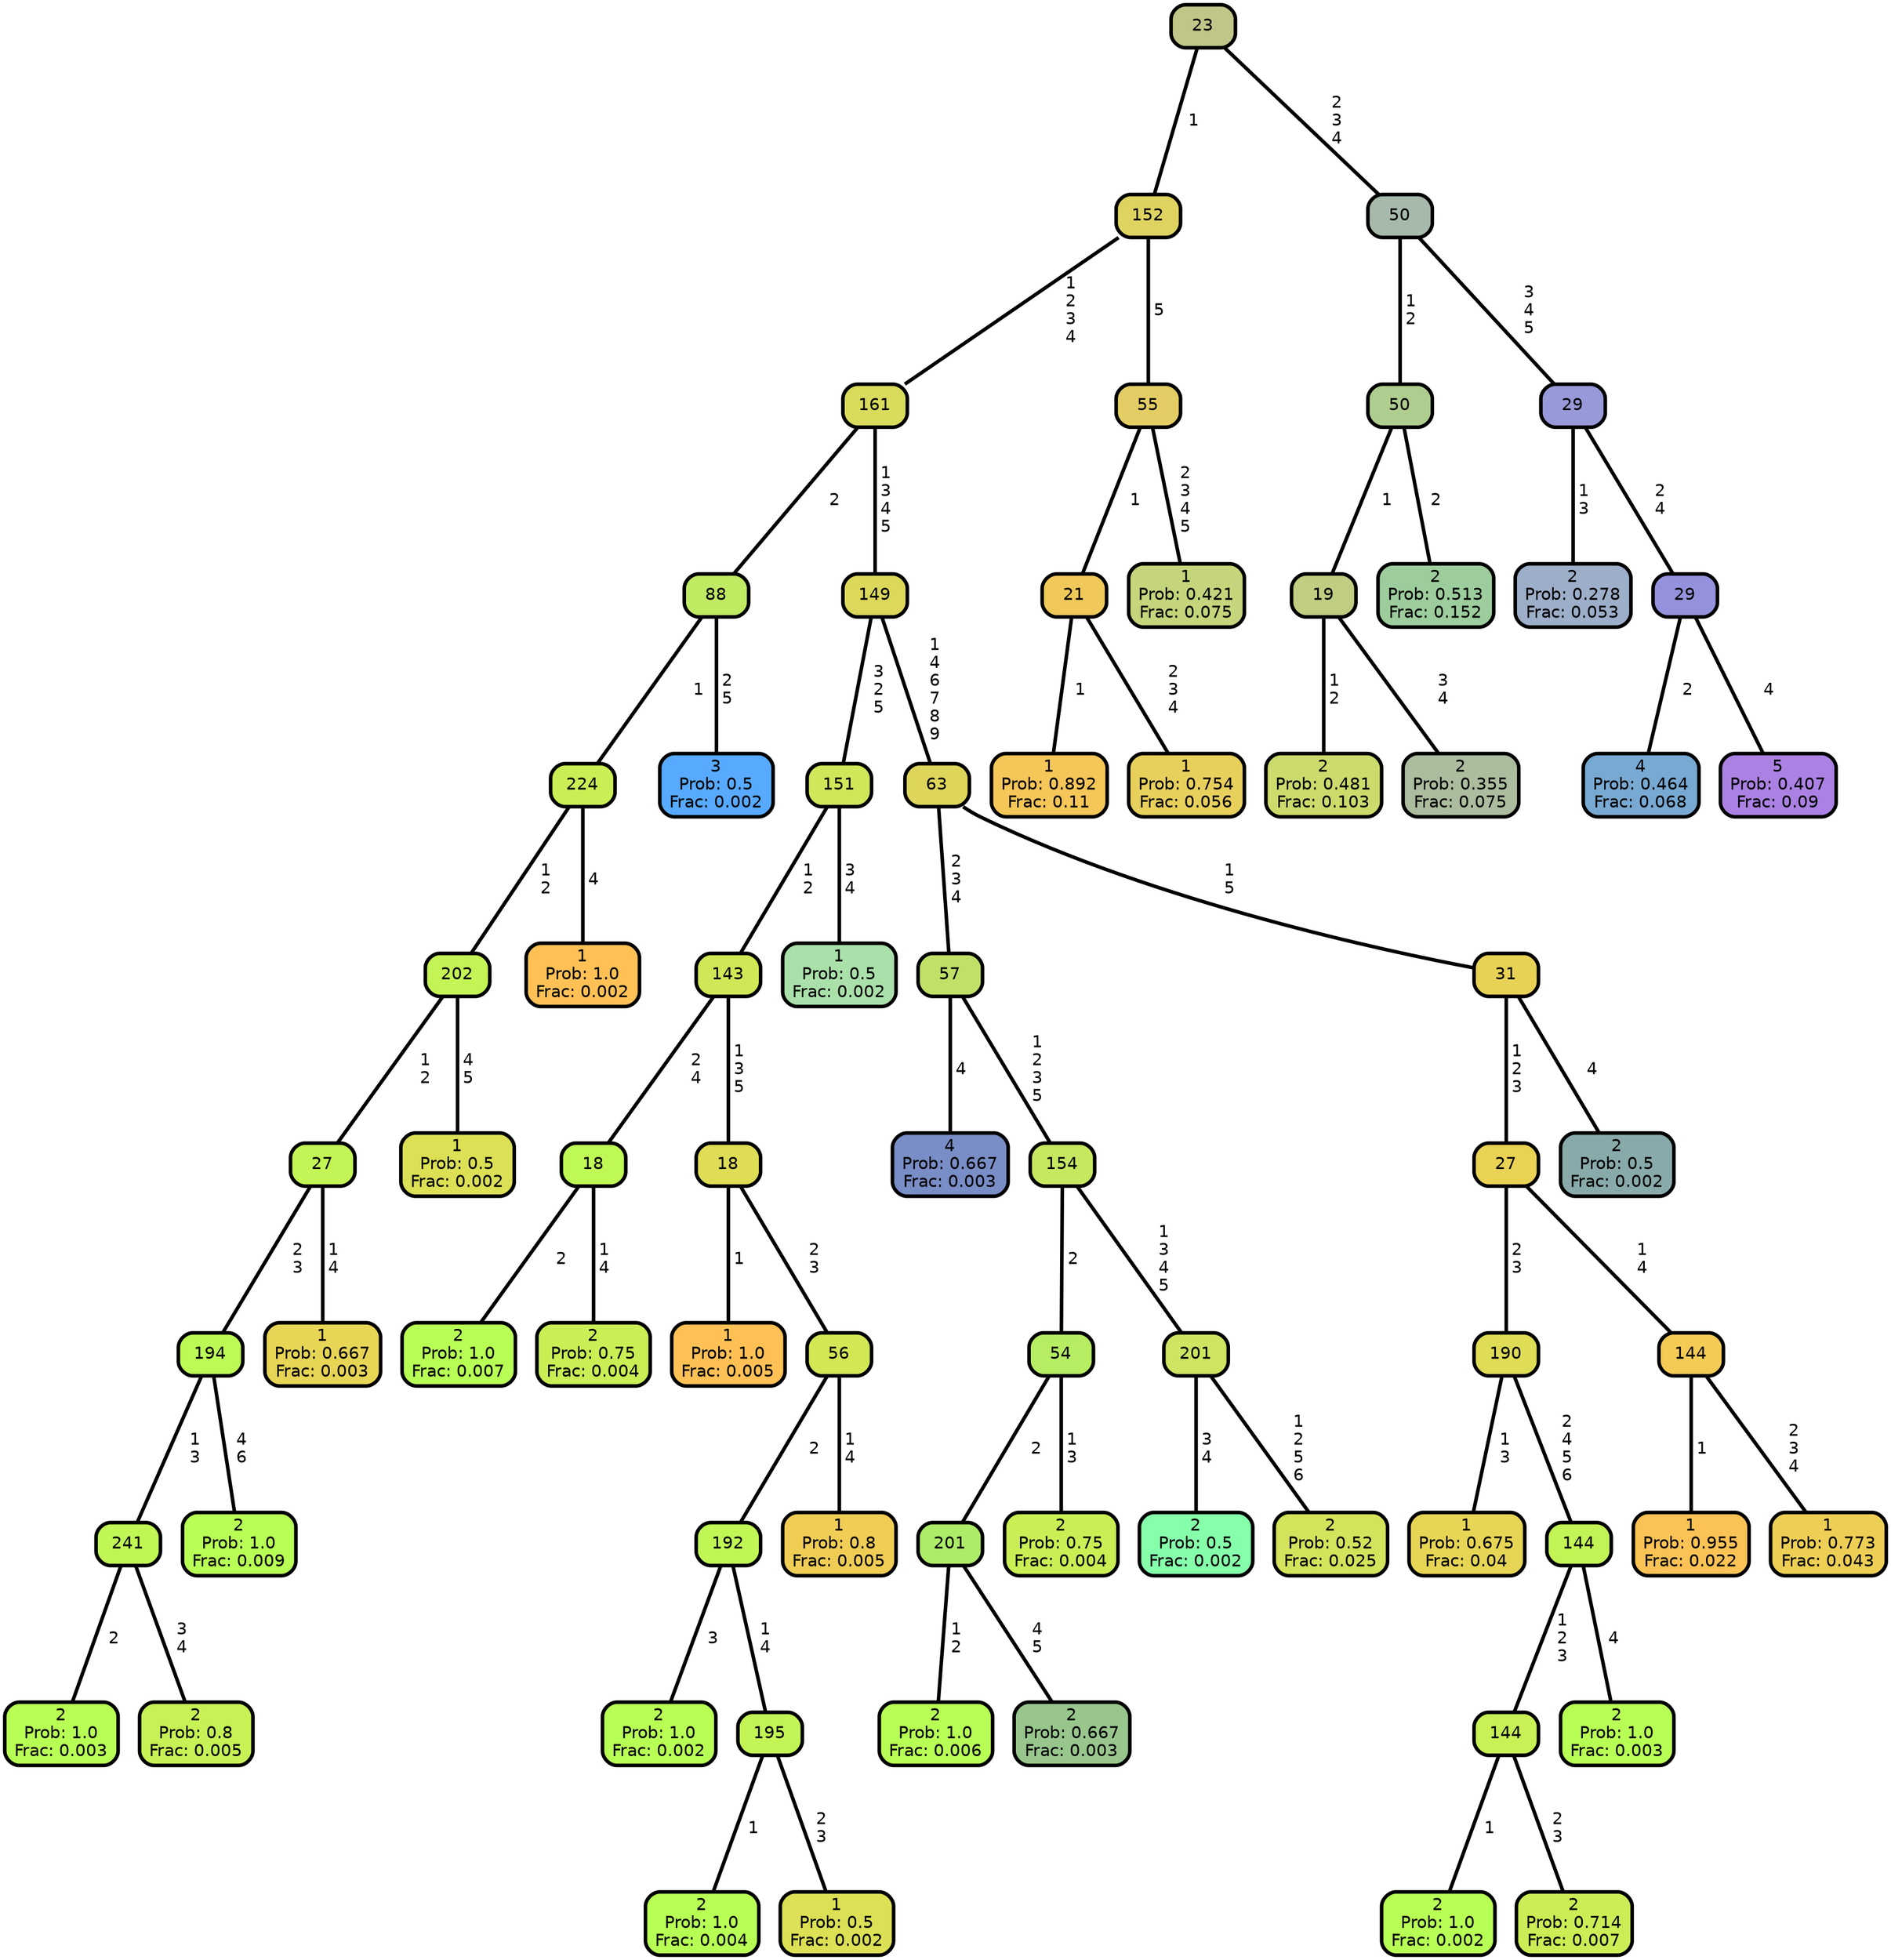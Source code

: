 graph Tree {
node [shape=box, style="filled, rounded",color="black",penwidth="3",fontcolor="black",                 fontname=helvetica] ;
graph [ranksep="0 equally", splines=straight,                 bgcolor=transparent, dpi=200] ;
edge [fontname=helvetica, color=black] ;
0 [label="2
Prob: 1.0
Frac: 0.003", fillcolor="#b8ff55"] ;
1 [label="241", fillcolor="#c0f755"] ;
2 [label="2
Prob: 0.8
Frac: 0.005", fillcolor="#c6f255"] ;
3 [label="194", fillcolor="#bcfb55"] ;
4 [label="2
Prob: 1.0
Frac: 0.009", fillcolor="#b8ff55"] ;
5 [label="27", fillcolor="#c2f555"] ;
6 [label="1
Prob: 0.667
Frac: 0.003", fillcolor="#e7d555"] ;
7 [label="202", fillcolor="#c4f355"] ;
8 [label="1
Prob: 0.5
Frac: 0.002", fillcolor="#dbe055"] ;
9 [label="224", fillcolor="#c9ef55"] ;
10 [label="1
Prob: 1.0
Frac: 0.002", fillcolor="#ffc155"] ;
11 [label="88", fillcolor="#c0ea62"] ;
12 [label="3
Prob: 0.5
Frac: 0.002", fillcolor="#57aaff"] ;
13 [label="161", fillcolor="#d8db5b"] ;
14 [label="2
Prob: 1.0
Frac: 0.007", fillcolor="#b8ff55"] ;
15 [label="18", fillcolor="#bef955"] ;
16 [label="2
Prob: 0.75
Frac: 0.004", fillcolor="#c9ef55"] ;
17 [label="143", fillcolor="#d2e755"] ;
18 [label="1
Prob: 1.0
Frac: 0.005", fillcolor="#ffc155"] ;
19 [label="18", fillcolor="#dfdc55"] ;
20 [label="2
Prob: 1.0
Frac: 0.002", fillcolor="#b8ff55"] ;
21 [label="192", fillcolor="#c0f755"] ;
22 [label="2
Prob: 1.0
Frac: 0.004", fillcolor="#b8ff55"] ;
23 [label="195", fillcolor="#c3f455"] ;
24 [label="1
Prob: 0.5
Frac: 0.002", fillcolor="#dbe055"] ;
25 [label="56", fillcolor="#d3e755"] ;
26 [label="1
Prob: 0.8
Frac: 0.005", fillcolor="#f0cd55"] ;
27 [label="151", fillcolor="#d0e75a"] ;
28 [label="1
Prob: 0.5
Frac: 0.002", fillcolor="#aae0aa"] ;
29 [label="149", fillcolor="#dcd85b"] ;
30 [label="4
Prob: 0.667
Frac: 0.003", fillcolor="#798dc6"] ;
31 [label="57", fillcolor="#c0e168"] ;
32 [label="2
Prob: 1.0
Frac: 0.006", fillcolor="#b8ff55"] ;
33 [label="201", fillcolor="#adec67"] ;
34 [label="2
Prob: 0.667
Frac: 0.003", fillcolor="#98c68d"] ;
35 [label="54", fillcolor="#b6ed62"] ;
36 [label="2
Prob: 0.75
Frac: 0.004", fillcolor="#c9ef55"] ;
37 [label="154", fillcolor="#c6e861"] ;
38 [label="2
Prob: 0.5
Frac: 0.002", fillcolor="#86ffaa"] ;
39 [label="201", fillcolor="#cde561"] ;
40 [label="2
Prob: 0.52
Frac: 0.025", fillcolor="#d3e35b"] ;
41 [label="63", fillcolor="#ded65b"] ;
42 [label="1
Prob: 0.675
Frac: 0.04", fillcolor="#e7d555"] ;
43 [label="190", fillcolor="#dfdc55"] ;
44 [label="2
Prob: 1.0
Frac: 0.002", fillcolor="#b8ff55"] ;
45 [label="144", fillcolor="#c7f155"] ;
46 [label="2
Prob: 0.714
Frac: 0.007", fillcolor="#cced55"] ;
47 [label="144", fillcolor="#c3f455"] ;
48 [label="2
Prob: 1.0
Frac: 0.003", fillcolor="#b8ff55"] ;
49 [label="27", fillcolor="#ead255"] ;
50 [label="1
Prob: 0.955
Frac: 0.022", fillcolor="#fbc355"] ;
51 [label="144", fillcolor="#f3cb55"] ;
52 [label="1
Prob: 0.773
Frac: 0.043", fillcolor="#eecf55"] ;
53 [label="31", fillcolor="#e8d256"] ;
54 [label="2
Prob: 0.5
Frac: 0.002", fillcolor="#89aaaa"] ;
55 [label="152", fillcolor="#ded360"] ;
56 [label="1
Prob: 0.892
Frac: 0.11", fillcolor="#f5c658"] ;
57 [label="21", fillcolor="#f1c95a"] ;
58 [label="1
Prob: 0.754
Frac: 0.056", fillcolor="#e8d05d"] ;
59 [label="55", fillcolor="#e3cd64"] ;
60 [label="1
Prob: 0.421
Frac: 0.075", fillcolor="#c4d57b"] ;
61 [label="23", fillcolor="#c0c588"] ;
62 [label="2
Prob: 0.481
Frac: 0.103", fillcolor="#ccdb6b"] ;
63 [label="19", fillcolor="#bfce81"] ;
64 [label="2
Prob: 0.355
Frac: 0.075", fillcolor="#acbc9e"] ;
65 [label="50", fillcolor="#afcd8e"] ;
66 [label="2
Prob: 0.513
Frac: 0.152", fillcolor="#9dcd9d"] ;
67 [label="50", fillcolor="#a6b9ab"] ;
68 [label="2
Prob: 0.278
Frac: 0.053", fillcolor="#9daec9"] ;
69 [label="29", fillcolor="#9799d8"] ;
70 [label="4
Prob: 0.464
Frac: 0.068", fillcolor="#78a9d2"] ;
71 [label="29", fillcolor="#9592dd"] ;
72 [label="5
Prob: 0.407
Frac: 0.09", fillcolor="#ab81e4"] ;
1 -- 0 [label=" 2",penwidth=3] ;
1 -- 2 [label=" 3\n 4",penwidth=3] ;
3 -- 1 [label=" 1\n 3",penwidth=3] ;
3 -- 4 [label=" 4\n 6",penwidth=3] ;
5 -- 3 [label=" 2\n 3",penwidth=3] ;
5 -- 6 [label=" 1\n 4",penwidth=3] ;
7 -- 5 [label=" 1\n 2",penwidth=3] ;
7 -- 8 [label=" 4\n 5",penwidth=3] ;
9 -- 7 [label=" 1\n 2",penwidth=3] ;
9 -- 10 [label=" 4",penwidth=3] ;
11 -- 9 [label=" 1",penwidth=3] ;
11 -- 12 [label=" 2\n 5",penwidth=3] ;
13 -- 11 [label=" 2",penwidth=3] ;
13 -- 29 [label=" 1\n 3\n 4\n 5",penwidth=3] ;
15 -- 14 [label=" 2",penwidth=3] ;
15 -- 16 [label=" 1\n 4",penwidth=3] ;
17 -- 15 [label=" 2\n 4",penwidth=3] ;
17 -- 19 [label=" 1\n 3\n 5",penwidth=3] ;
19 -- 18 [label=" 1",penwidth=3] ;
19 -- 25 [label=" 2\n 3",penwidth=3] ;
21 -- 20 [label=" 3",penwidth=3] ;
21 -- 23 [label=" 1\n 4",penwidth=3] ;
23 -- 22 [label=" 1",penwidth=3] ;
23 -- 24 [label=" 2\n 3",penwidth=3] ;
25 -- 21 [label=" 2",penwidth=3] ;
25 -- 26 [label=" 1\n 4",penwidth=3] ;
27 -- 17 [label=" 1\n 2",penwidth=3] ;
27 -- 28 [label=" 3\n 4",penwidth=3] ;
29 -- 27 [label=" 3\n 2\n 5",penwidth=3] ;
29 -- 41 [label=" 1\n 4\n 6\n 7\n 8\n 9",penwidth=3] ;
31 -- 30 [label=" 4",penwidth=3] ;
31 -- 37 [label=" 1\n 2\n 3\n 5",penwidth=3] ;
33 -- 32 [label=" 1\n 2",penwidth=3] ;
33 -- 34 [label=" 4\n 5",penwidth=3] ;
35 -- 33 [label=" 2",penwidth=3] ;
35 -- 36 [label=" 1\n 3",penwidth=3] ;
37 -- 35 [label=" 2",penwidth=3] ;
37 -- 39 [label=" 1\n 3\n 4\n 5",penwidth=3] ;
39 -- 38 [label=" 3\n 4",penwidth=3] ;
39 -- 40 [label=" 1\n 2\n 5\n 6",penwidth=3] ;
41 -- 31 [label=" 2\n 3\n 4",penwidth=3] ;
41 -- 53 [label=" 1\n 5",penwidth=3] ;
43 -- 42 [label=" 1\n 3",penwidth=3] ;
43 -- 47 [label=" 2\n 4\n 5\n 6",penwidth=3] ;
45 -- 44 [label=" 1",penwidth=3] ;
45 -- 46 [label=" 2\n 3",penwidth=3] ;
47 -- 45 [label=" 1\n 2\n 3",penwidth=3] ;
47 -- 48 [label=" 4",penwidth=3] ;
49 -- 43 [label=" 2\n 3",penwidth=3] ;
49 -- 51 [label=" 1\n 4",penwidth=3] ;
51 -- 50 [label=" 1",penwidth=3] ;
51 -- 52 [label=" 2\n 3\n 4",penwidth=3] ;
53 -- 49 [label=" 1\n 2\n 3",penwidth=3] ;
53 -- 54 [label=" 4",penwidth=3] ;
55 -- 13 [label=" 1\n 2\n 3\n 4",penwidth=3] ;
55 -- 59 [label=" 5",penwidth=3] ;
57 -- 56 [label=" 1",penwidth=3] ;
57 -- 58 [label=" 2\n 3\n 4",penwidth=3] ;
59 -- 57 [label=" 1",penwidth=3] ;
59 -- 60 [label=" 2\n 3\n 4\n 5",penwidth=3] ;
61 -- 55 [label=" 1",penwidth=3] ;
61 -- 67 [label=" 2\n 3\n 4",penwidth=3] ;
63 -- 62 [label=" 1\n 2",penwidth=3] ;
63 -- 64 [label=" 3\n 4",penwidth=3] ;
65 -- 63 [label=" 1",penwidth=3] ;
65 -- 66 [label=" 2",penwidth=3] ;
67 -- 65 [label=" 1\n 2",penwidth=3] ;
67 -- 69 [label=" 3\n 4\n 5",penwidth=3] ;
69 -- 68 [label=" 1\n 3",penwidth=3] ;
69 -- 71 [label=" 2\n 4",penwidth=3] ;
71 -- 70 [label=" 2",penwidth=3] ;
71 -- 72 [label=" 4",penwidth=3] ;
{rank = same;}}